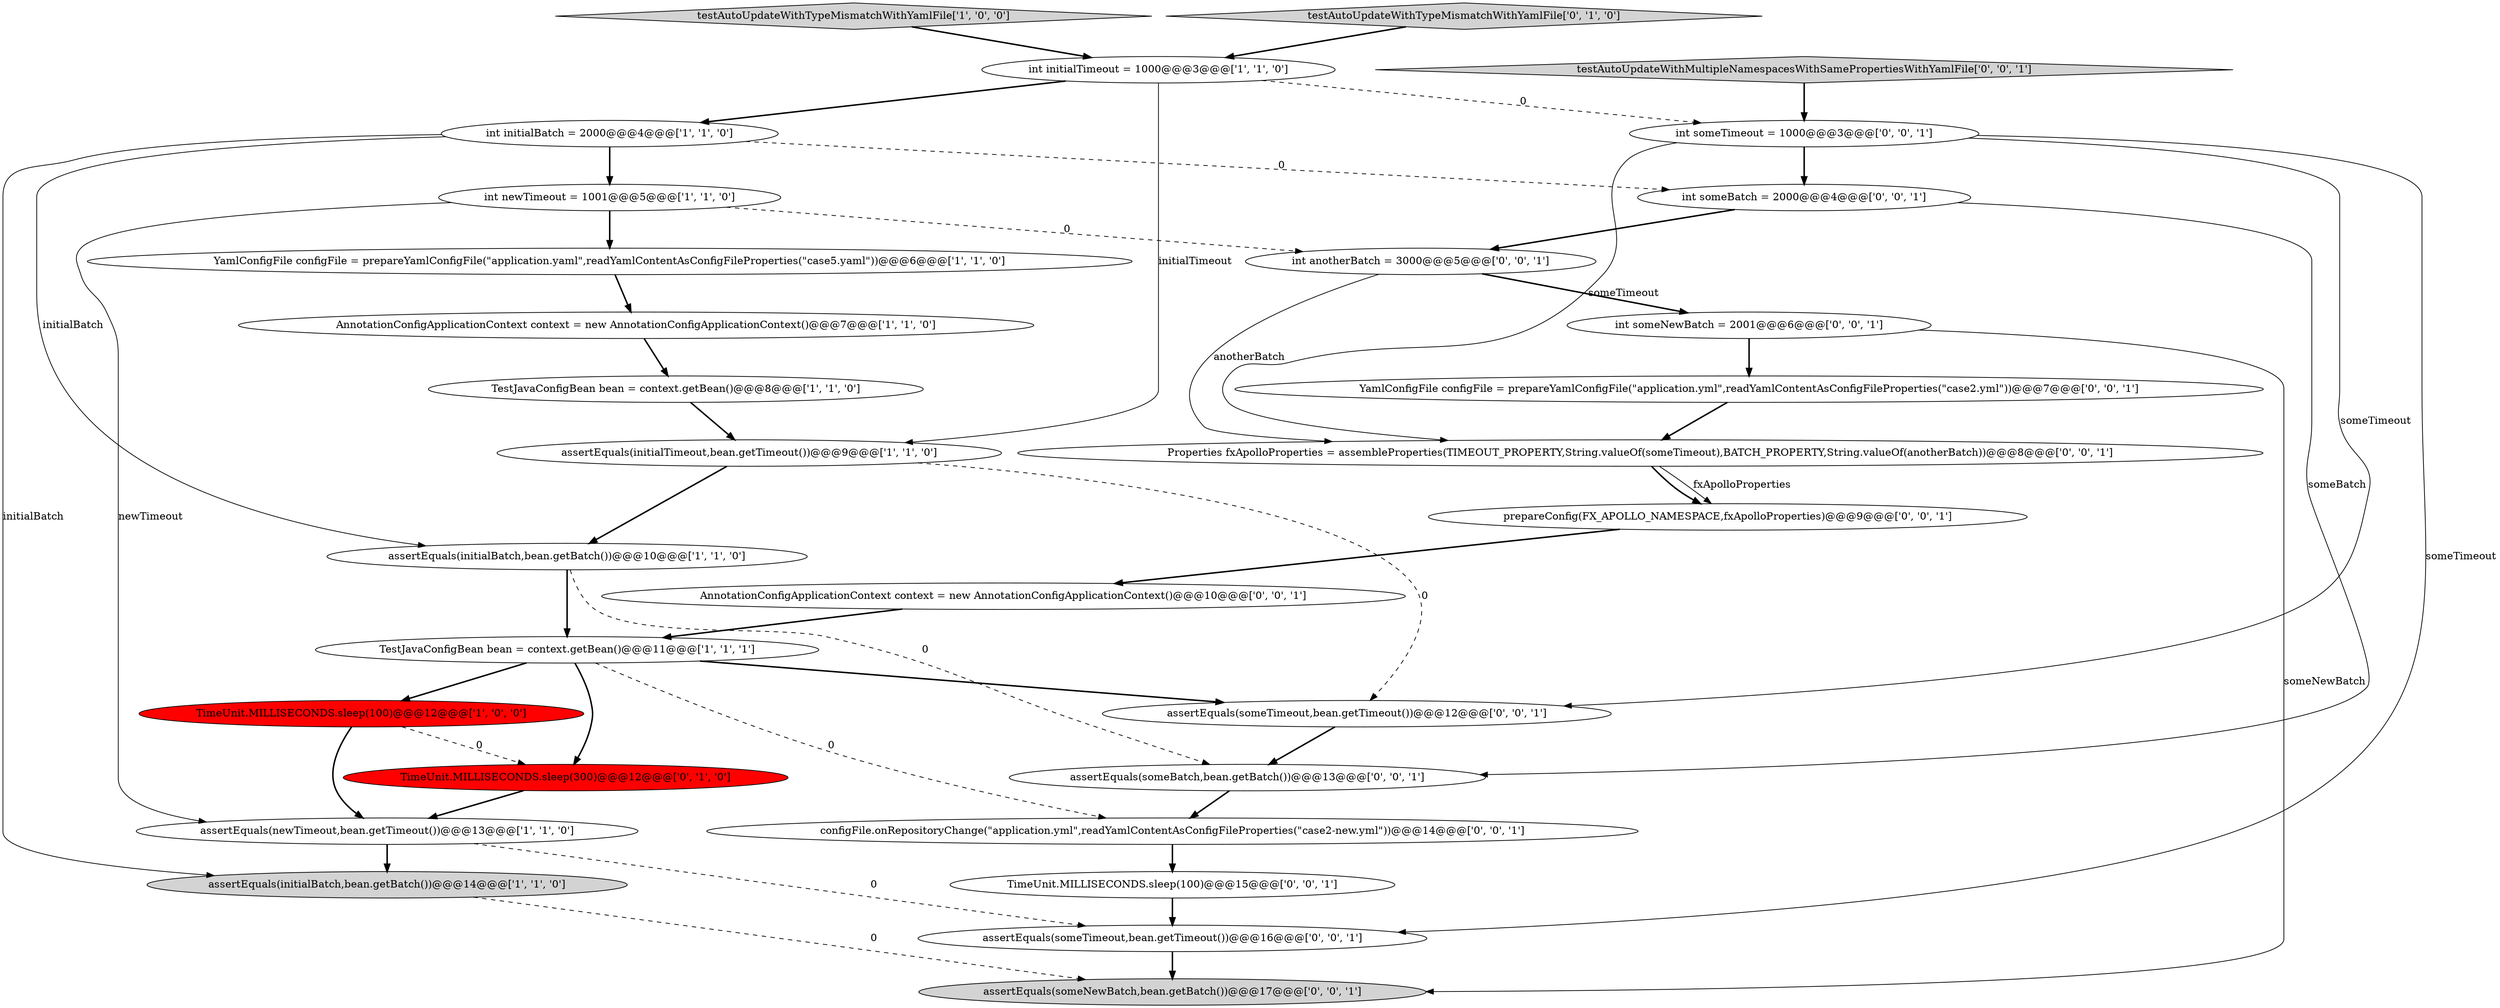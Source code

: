 digraph {
6 [style = filled, label = "TestJavaConfigBean bean = context.getBean()@@@11@@@['1', '1', '1']", fillcolor = white, shape = ellipse image = "AAA0AAABBB1BBB"];
7 [style = filled, label = "assertEquals(initialTimeout,bean.getTimeout())@@@9@@@['1', '1', '0']", fillcolor = white, shape = ellipse image = "AAA0AAABBB1BBB"];
19 [style = filled, label = "prepareConfig(FX_APOLLO_NAMESPACE,fxApolloProperties)@@@9@@@['0', '0', '1']", fillcolor = white, shape = ellipse image = "AAA0AAABBB3BBB"];
27 [style = filled, label = "int someBatch = 2000@@@4@@@['0', '0', '1']", fillcolor = white, shape = ellipse image = "AAA0AAABBB3BBB"];
8 [style = filled, label = "testAutoUpdateWithTypeMismatchWithYamlFile['1', '0', '0']", fillcolor = lightgray, shape = diamond image = "AAA0AAABBB1BBB"];
9 [style = filled, label = "int initialTimeout = 1000@@@3@@@['1', '1', '0']", fillcolor = white, shape = ellipse image = "AAA0AAABBB1BBB"];
18 [style = filled, label = "assertEquals(someNewBatch,bean.getBatch())@@@17@@@['0', '0', '1']", fillcolor = lightgray, shape = ellipse image = "AAA0AAABBB3BBB"];
3 [style = filled, label = "TestJavaConfigBean bean = context.getBean()@@@8@@@['1', '1', '0']", fillcolor = white, shape = ellipse image = "AAA0AAABBB1BBB"];
28 [style = filled, label = "YamlConfigFile configFile = prepareYamlConfigFile(\"application.yml\",readYamlContentAsConfigFileProperties(\"case2.yml\"))@@@7@@@['0', '0', '1']", fillcolor = white, shape = ellipse image = "AAA0AAABBB3BBB"];
5 [style = filled, label = "AnnotationConfigApplicationContext context = new AnnotationConfigApplicationContext()@@@7@@@['1', '1', '0']", fillcolor = white, shape = ellipse image = "AAA0AAABBB1BBB"];
21 [style = filled, label = "assertEquals(someTimeout,bean.getTimeout())@@@12@@@['0', '0', '1']", fillcolor = white, shape = ellipse image = "AAA0AAABBB3BBB"];
12 [style = filled, label = "int initialBatch = 2000@@@4@@@['1', '1', '0']", fillcolor = white, shape = ellipse image = "AAA0AAABBB1BBB"];
1 [style = filled, label = "assertEquals(initialBatch,bean.getBatch())@@@14@@@['1', '1', '0']", fillcolor = lightgray, shape = ellipse image = "AAA0AAABBB1BBB"];
16 [style = filled, label = "TimeUnit.MILLISECONDS.sleep(100)@@@15@@@['0', '0', '1']", fillcolor = white, shape = ellipse image = "AAA0AAABBB3BBB"];
13 [style = filled, label = "TimeUnit.MILLISECONDS.sleep(300)@@@12@@@['0', '1', '0']", fillcolor = red, shape = ellipse image = "AAA1AAABBB2BBB"];
23 [style = filled, label = "int someNewBatch = 2001@@@6@@@['0', '0', '1']", fillcolor = white, shape = ellipse image = "AAA0AAABBB3BBB"];
26 [style = filled, label = "int anotherBatch = 3000@@@5@@@['0', '0', '1']", fillcolor = white, shape = ellipse image = "AAA0AAABBB3BBB"];
15 [style = filled, label = "AnnotationConfigApplicationContext context = new AnnotationConfigApplicationContext()@@@10@@@['0', '0', '1']", fillcolor = white, shape = ellipse image = "AAA0AAABBB3BBB"];
20 [style = filled, label = "int someTimeout = 1000@@@3@@@['0', '0', '1']", fillcolor = white, shape = ellipse image = "AAA0AAABBB3BBB"];
10 [style = filled, label = "int newTimeout = 1001@@@5@@@['1', '1', '0']", fillcolor = white, shape = ellipse image = "AAA0AAABBB1BBB"];
22 [style = filled, label = "Properties fxApolloProperties = assembleProperties(TIMEOUT_PROPERTY,String.valueOf(someTimeout),BATCH_PROPERTY,String.valueOf(anotherBatch))@@@8@@@['0', '0', '1']", fillcolor = white, shape = ellipse image = "AAA0AAABBB3BBB"];
2 [style = filled, label = "assertEquals(newTimeout,bean.getTimeout())@@@13@@@['1', '1', '0']", fillcolor = white, shape = ellipse image = "AAA0AAABBB1BBB"];
24 [style = filled, label = "assertEquals(someBatch,bean.getBatch())@@@13@@@['0', '0', '1']", fillcolor = white, shape = ellipse image = "AAA0AAABBB3BBB"];
14 [style = filled, label = "testAutoUpdateWithTypeMismatchWithYamlFile['0', '1', '0']", fillcolor = lightgray, shape = diamond image = "AAA0AAABBB2BBB"];
29 [style = filled, label = "assertEquals(someTimeout,bean.getTimeout())@@@16@@@['0', '0', '1']", fillcolor = white, shape = ellipse image = "AAA0AAABBB3BBB"];
25 [style = filled, label = "testAutoUpdateWithMultipleNamespacesWithSamePropertiesWithYamlFile['0', '0', '1']", fillcolor = lightgray, shape = diamond image = "AAA0AAABBB3BBB"];
11 [style = filled, label = "assertEquals(initialBatch,bean.getBatch())@@@10@@@['1', '1', '0']", fillcolor = white, shape = ellipse image = "AAA0AAABBB1BBB"];
4 [style = filled, label = "TimeUnit.MILLISECONDS.sleep(100)@@@12@@@['1', '0', '0']", fillcolor = red, shape = ellipse image = "AAA1AAABBB1BBB"];
17 [style = filled, label = "configFile.onRepositoryChange(\"application.yml\",readYamlContentAsConfigFileProperties(\"case2-new.yml\"))@@@14@@@['0', '0', '1']", fillcolor = white, shape = ellipse image = "AAA0AAABBB3BBB"];
0 [style = filled, label = "YamlConfigFile configFile = prepareYamlConfigFile(\"application.yaml\",readYamlContentAsConfigFileProperties(\"case5.yaml\"))@@@6@@@['1', '1', '0']", fillcolor = white, shape = ellipse image = "AAA0AAABBB1BBB"];
5->3 [style = bold, label=""];
9->20 [style = dashed, label="0"];
20->21 [style = solid, label="someTimeout"];
7->11 [style = bold, label=""];
7->21 [style = dashed, label="0"];
22->19 [style = bold, label=""];
2->1 [style = bold, label=""];
6->21 [style = bold, label=""];
11->6 [style = bold, label=""];
16->29 [style = bold, label=""];
26->22 [style = solid, label="anotherBatch"];
15->6 [style = bold, label=""];
21->24 [style = bold, label=""];
6->17 [style = dashed, label="0"];
4->2 [style = bold, label=""];
1->18 [style = dashed, label="0"];
20->29 [style = solid, label="someTimeout"];
12->11 [style = solid, label="initialBatch"];
20->22 [style = solid, label="someTimeout"];
29->18 [style = bold, label=""];
20->27 [style = bold, label=""];
23->18 [style = solid, label="someNewBatch"];
23->28 [style = bold, label=""];
10->2 [style = solid, label="newTimeout"];
12->1 [style = solid, label="initialBatch"];
6->4 [style = bold, label=""];
25->20 [style = bold, label=""];
12->10 [style = bold, label=""];
10->26 [style = dashed, label="0"];
3->7 [style = bold, label=""];
22->19 [style = solid, label="fxApolloProperties"];
2->29 [style = dashed, label="0"];
6->13 [style = bold, label=""];
26->23 [style = bold, label=""];
10->0 [style = bold, label=""];
11->24 [style = dashed, label="0"];
24->17 [style = bold, label=""];
12->27 [style = dashed, label="0"];
8->9 [style = bold, label=""];
14->9 [style = bold, label=""];
27->24 [style = solid, label="someBatch"];
9->12 [style = bold, label=""];
19->15 [style = bold, label=""];
4->13 [style = dashed, label="0"];
9->7 [style = solid, label="initialTimeout"];
28->22 [style = bold, label=""];
17->16 [style = bold, label=""];
0->5 [style = bold, label=""];
13->2 [style = bold, label=""];
27->26 [style = bold, label=""];
}
